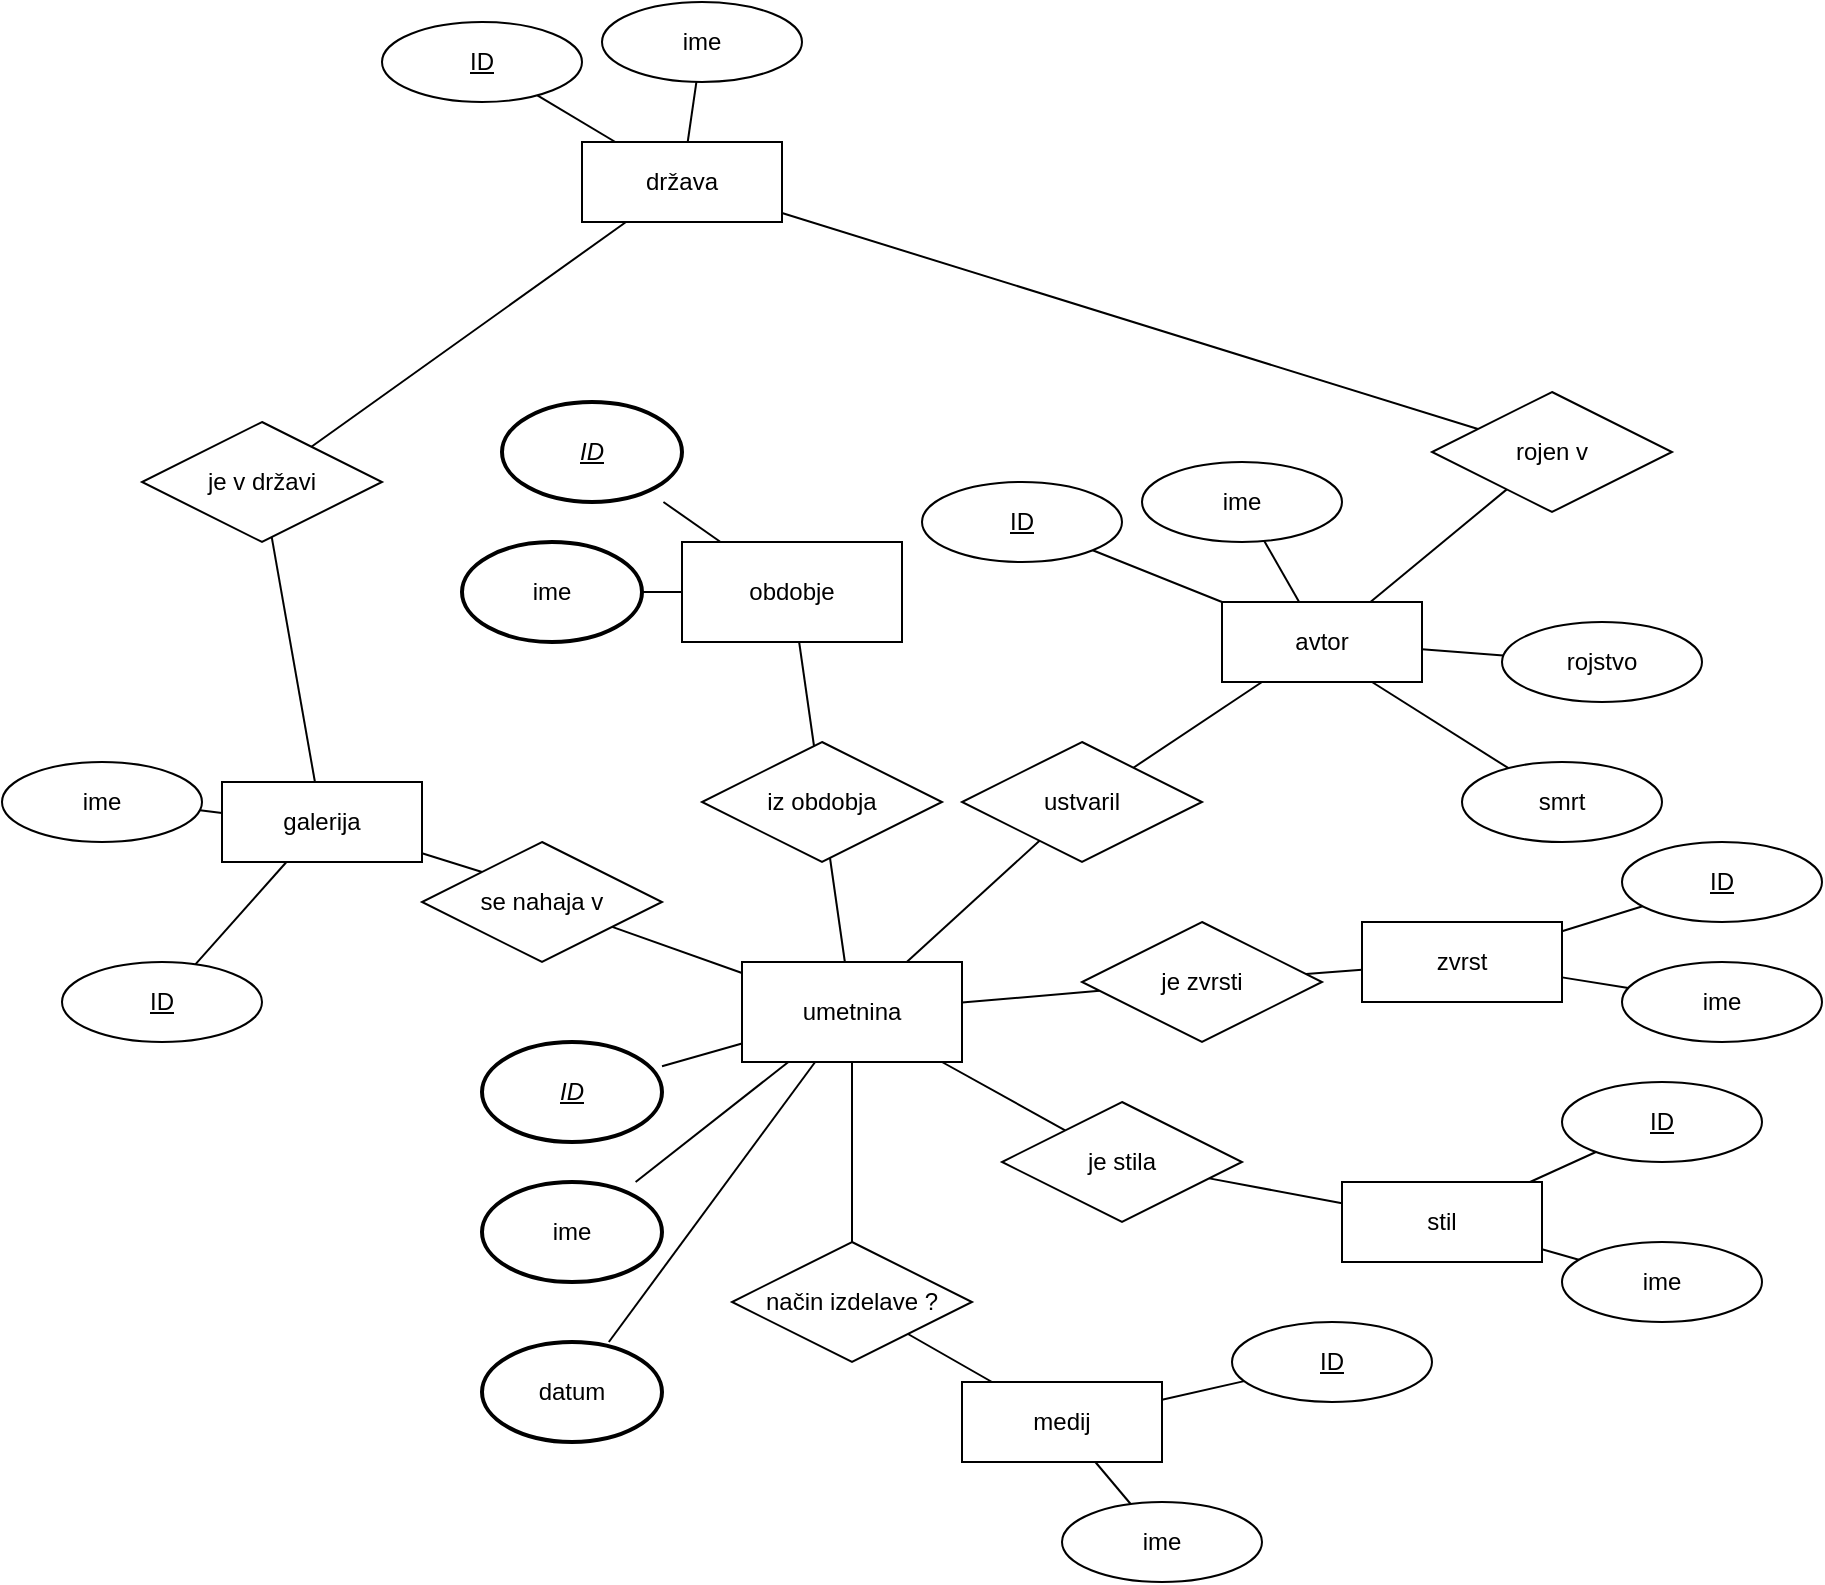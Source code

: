 <mxfile version="12.9.5" type="github"><diagram id="lrbCFqeFvCg2R_fCBPwK" name="Page-1"><mxGraphModel dx="2272" dy="1930" grid="1" gridSize="10" guides="1" tooltips="1" connect="1" arrows="1" fold="1" page="1" pageScale="1" pageWidth="850" pageHeight="1100" math="0" shadow="0"><root><mxCell id="0"/><mxCell id="1" parent="0"/><mxCell id="a2QiMiERUw_Ic68rEE7c-8" style="edgeStyle=none;rounded=0;orthogonalLoop=1;jettySize=auto;html=1;startArrow=none;startFill=0;endArrow=none;endFill=0;strokeColor=#000000;" edge="1" parent="1" source="_SwlO-Mf9NQCmfAPXuAh-3" target="_SwlO-Mf9NQCmfAPXuAh-5"><mxGeometry relative="1" as="geometry"/></mxCell><mxCell id="a2QiMiERUw_Ic68rEE7c-9" style="edgeStyle=none;rounded=0;orthogonalLoop=1;jettySize=auto;html=1;startArrow=none;startFill=0;endArrow=none;endFill=0;strokeColor=#000000;" edge="1" parent="1" source="_SwlO-Mf9NQCmfAPXuAh-3" target="_SwlO-Mf9NQCmfAPXuAh-7"><mxGeometry relative="1" as="geometry"/></mxCell><mxCell id="a2QiMiERUw_Ic68rEE7c-26" style="edgeStyle=none;rounded=0;jumpSize=0;orthogonalLoop=1;jettySize=auto;html=1;startArrow=none;startFill=0;startSize=0;endArrow=none;endFill=0;endSize=0;targetPerimeterSpacing=0;strokeColor=#000000;strokeWidth=1;" edge="1" parent="1" source="_SwlO-Mf9NQCmfAPXuAh-3" target="a2QiMiERUw_Ic68rEE7c-25"><mxGeometry relative="1" as="geometry"/></mxCell><mxCell id="a2QiMiERUw_Ic68rEE7c-32" style="edgeStyle=none;rounded=0;jumpSize=0;orthogonalLoop=1;jettySize=auto;html=1;startArrow=none;startFill=0;startSize=0;endArrow=none;endFill=0;endSize=0;targetPerimeterSpacing=0;strokeColor=#000000;strokeWidth=1;" edge="1" parent="1" source="_SwlO-Mf9NQCmfAPXuAh-3" target="a2QiMiERUw_Ic68rEE7c-28"><mxGeometry relative="1" as="geometry"/></mxCell><mxCell id="a2QiMiERUw_Ic68rEE7c-33" style="edgeStyle=none;rounded=0;jumpSize=0;orthogonalLoop=1;jettySize=auto;html=1;startArrow=none;startFill=0;startSize=0;endArrow=none;endFill=0;endSize=0;targetPerimeterSpacing=0;strokeColor=#000000;strokeWidth=1;" edge="1" parent="1" source="_SwlO-Mf9NQCmfAPXuAh-3" target="a2QiMiERUw_Ic68rEE7c-29"><mxGeometry relative="1" as="geometry"/></mxCell><mxCell id="a2QiMiERUw_Ic68rEE7c-34" style="edgeStyle=none;rounded=0;jumpSize=0;orthogonalLoop=1;jettySize=auto;html=1;startArrow=none;startFill=0;startSize=0;endArrow=none;endFill=0;endSize=0;targetPerimeterSpacing=0;strokeColor=#000000;strokeWidth=1;" edge="1" parent="1" source="_SwlO-Mf9NQCmfAPXuAh-3" target="a2QiMiERUw_Ic68rEE7c-30"><mxGeometry relative="1" as="geometry"/></mxCell><mxCell id="a2QiMiERUw_Ic68rEE7c-35" style="edgeStyle=none;rounded=0;jumpSize=0;orthogonalLoop=1;jettySize=auto;html=1;startArrow=none;startFill=0;startSize=0;endArrow=none;endFill=0;endSize=0;targetPerimeterSpacing=0;strokeColor=#000000;strokeWidth=1;" edge="1" parent="1" source="_SwlO-Mf9NQCmfAPXuAh-3" target="a2QiMiERUw_Ic68rEE7c-31"><mxGeometry relative="1" as="geometry"/></mxCell><mxCell id="_SwlO-Mf9NQCmfAPXuAh-3" value="umetnina" style="rounded=0;whiteSpace=wrap;html=1;" parent="1" vertex="1"><mxGeometry x="130" y="310" width="110" height="50" as="geometry"/></mxCell><mxCell id="_SwlO-Mf9NQCmfAPXuAh-5" value="&lt;u&gt;&lt;i&gt;ID&lt;/i&gt;&lt;/u&gt;" style="strokeWidth=2;html=1;shape=mxgraph.flowchart.start_1;whiteSpace=wrap;" parent="1" vertex="1"><mxGeometry y="350" width="90" height="50" as="geometry"/></mxCell><mxCell id="_SwlO-Mf9NQCmfAPXuAh-7" value="&lt;div&gt;ime&lt;/div&gt;" style="strokeWidth=2;html=1;shape=mxgraph.flowchart.start_1;whiteSpace=wrap;" parent="1" vertex="1"><mxGeometry y="420" width="90" height="50" as="geometry"/></mxCell><mxCell id="a2QiMiERUw_Ic68rEE7c-12" style="edgeStyle=none;rounded=0;orthogonalLoop=1;jettySize=auto;html=1;startArrow=none;startFill=0;endArrow=none;endFill=0;strokeColor=#000000;" edge="1" parent="1" source="a2QiMiERUw_Ic68rEE7c-10" target="_SwlO-Mf9NQCmfAPXuAh-3"><mxGeometry relative="1" as="geometry"/></mxCell><mxCell id="a2QiMiERUw_Ic68rEE7c-10" value="datum" style="strokeWidth=2;html=1;shape=mxgraph.flowchart.start_1;whiteSpace=wrap;" vertex="1" parent="1"><mxGeometry y="500" width="90" height="50" as="geometry"/></mxCell><mxCell id="a2QiMiERUw_Ic68rEE7c-17" value="obdobje" style="rounded=0;whiteSpace=wrap;html=1;" vertex="1" parent="1"><mxGeometry x="100" y="100" width="110" height="50" as="geometry"/></mxCell><mxCell id="a2QiMiERUw_Ic68rEE7c-20" style="edgeStyle=none;rounded=0;jumpSize=0;orthogonalLoop=1;jettySize=auto;html=1;startArrow=none;startFill=0;startSize=0;endArrow=none;endFill=0;endSize=0;targetPerimeterSpacing=0;strokeColor=#000000;strokeWidth=1;" edge="1" parent="1" source="a2QiMiERUw_Ic68rEE7c-19" target="a2QiMiERUw_Ic68rEE7c-17"><mxGeometry relative="1" as="geometry"/></mxCell><mxCell id="a2QiMiERUw_Ic68rEE7c-19" value="&lt;u&gt;&lt;i&gt;ID&lt;/i&gt;&lt;/u&gt;" style="strokeWidth=2;html=1;shape=mxgraph.flowchart.start_1;whiteSpace=wrap;" vertex="1" parent="1"><mxGeometry x="10" y="30" width="90" height="50" as="geometry"/></mxCell><mxCell id="a2QiMiERUw_Ic68rEE7c-22" style="edgeStyle=none;rounded=0;jumpSize=0;orthogonalLoop=1;jettySize=auto;html=1;startArrow=none;startFill=0;startSize=0;endArrow=none;endFill=0;endSize=0;targetPerimeterSpacing=0;strokeColor=#000000;strokeWidth=1;" edge="1" parent="1" source="a2QiMiERUw_Ic68rEE7c-21" target="a2QiMiERUw_Ic68rEE7c-17"><mxGeometry relative="1" as="geometry"/></mxCell><mxCell id="a2QiMiERUw_Ic68rEE7c-21" value="&lt;div&gt;ime&lt;/div&gt;" style="strokeWidth=2;html=1;shape=mxgraph.flowchart.start_1;whiteSpace=wrap;" vertex="1" parent="1"><mxGeometry x="-10" y="100" width="90" height="50" as="geometry"/></mxCell><mxCell id="a2QiMiERUw_Ic68rEE7c-27" style="edgeStyle=none;rounded=0;jumpSize=0;orthogonalLoop=1;jettySize=auto;html=1;startArrow=none;startFill=0;startSize=0;endArrow=none;endFill=0;endSize=0;targetPerimeterSpacing=0;strokeColor=#000000;strokeWidth=1;" edge="1" parent="1" source="a2QiMiERUw_Ic68rEE7c-25" target="a2QiMiERUw_Ic68rEE7c-17"><mxGeometry relative="1" as="geometry"/></mxCell><mxCell id="a2QiMiERUw_Ic68rEE7c-25" value="iz obdobja" style="shape=rhombus;perimeter=rhombusPerimeter;whiteSpace=wrap;html=1;align=center;" vertex="1" parent="1"><mxGeometry x="110" y="200" width="120" height="60" as="geometry"/></mxCell><mxCell id="a2QiMiERUw_Ic68rEE7c-37" style="edgeStyle=none;rounded=0;jumpSize=0;orthogonalLoop=1;jettySize=auto;html=1;startArrow=none;startFill=0;startSize=0;endArrow=none;endFill=0;endSize=0;targetPerimeterSpacing=0;strokeColor=#000000;strokeWidth=1;" edge="1" parent="1" source="a2QiMiERUw_Ic68rEE7c-28" target="a2QiMiERUw_Ic68rEE7c-36"><mxGeometry relative="1" as="geometry"/></mxCell><mxCell id="a2QiMiERUw_Ic68rEE7c-28" value="ustvaril" style="shape=rhombus;perimeter=rhombusPerimeter;whiteSpace=wrap;html=1;align=center;" vertex="1" parent="1"><mxGeometry x="240" y="200" width="120" height="60" as="geometry"/></mxCell><mxCell id="a2QiMiERUw_Ic68rEE7c-29" value="je zvrsti" style="shape=rhombus;perimeter=rhombusPerimeter;whiteSpace=wrap;html=1;align=center;" vertex="1" parent="1"><mxGeometry x="300" y="290" width="120" height="60" as="geometry"/></mxCell><mxCell id="a2QiMiERUw_Ic68rEE7c-68" style="edgeStyle=none;rounded=0;jumpSize=0;orthogonalLoop=1;jettySize=auto;html=1;startArrow=none;startFill=0;startSize=0;endArrow=none;endFill=0;endSize=0;targetPerimeterSpacing=0;strokeColor=#000000;strokeWidth=1;" edge="1" parent="1" source="a2QiMiERUw_Ic68rEE7c-30" target="a2QiMiERUw_Ic68rEE7c-63"><mxGeometry relative="1" as="geometry"/></mxCell><mxCell id="a2QiMiERUw_Ic68rEE7c-30" value="je stila" style="shape=rhombus;perimeter=rhombusPerimeter;whiteSpace=wrap;html=1;align=center;" vertex="1" parent="1"><mxGeometry x="260" y="380" width="120" height="60" as="geometry"/></mxCell><mxCell id="a2QiMiERUw_Ic68rEE7c-74" style="edgeStyle=none;rounded=0;jumpSize=0;orthogonalLoop=1;jettySize=auto;html=1;startArrow=none;startFill=0;startSize=0;endArrow=none;endFill=0;endSize=0;targetPerimeterSpacing=0;strokeColor=#000000;strokeWidth=1;" edge="1" parent="1" source="a2QiMiERUw_Ic68rEE7c-31" target="a2QiMiERUw_Ic68rEE7c-69"><mxGeometry relative="1" as="geometry"/></mxCell><mxCell id="a2QiMiERUw_Ic68rEE7c-31" value="način izdelave ?" style="shape=rhombus;perimeter=rhombusPerimeter;whiteSpace=wrap;html=1;align=center;" vertex="1" parent="1"><mxGeometry x="125" y="450" width="120" height="60" as="geometry"/></mxCell><mxCell id="a2QiMiERUw_Ic68rEE7c-85" style="edgeStyle=none;rounded=0;jumpSize=0;orthogonalLoop=1;jettySize=auto;html=1;startArrow=none;startFill=0;startSize=0;endArrow=none;endFill=0;endSize=0;targetPerimeterSpacing=0;strokeColor=#000000;strokeWidth=1;" edge="1" parent="1" source="a2QiMiERUw_Ic68rEE7c-36" target="a2QiMiERUw_Ic68rEE7c-84"><mxGeometry relative="1" as="geometry"/></mxCell><mxCell id="a2QiMiERUw_Ic68rEE7c-36" value="avtor" style="whiteSpace=wrap;html=1;align=center;" vertex="1" parent="1"><mxGeometry x="370" y="130" width="100" height="40" as="geometry"/></mxCell><mxCell id="a2QiMiERUw_Ic68rEE7c-45" style="edgeStyle=none;rounded=0;jumpSize=0;orthogonalLoop=1;jettySize=auto;html=1;startArrow=none;startFill=0;startSize=0;endArrow=none;endFill=0;endSize=0;targetPerimeterSpacing=0;strokeColor=#000000;strokeWidth=1;" edge="1" parent="1" source="a2QiMiERUw_Ic68rEE7c-44" target="a2QiMiERUw_Ic68rEE7c-36"><mxGeometry relative="1" as="geometry"/></mxCell><mxCell id="a2QiMiERUw_Ic68rEE7c-44" value="ime" style="ellipse;whiteSpace=wrap;html=1;align=center;" vertex="1" parent="1"><mxGeometry x="330" y="60" width="100" height="40" as="geometry"/></mxCell><mxCell id="a2QiMiERUw_Ic68rEE7c-49" style="edgeStyle=none;rounded=0;jumpSize=0;orthogonalLoop=1;jettySize=auto;html=1;startArrow=none;startFill=0;startSize=0;endArrow=none;endFill=0;endSize=0;targetPerimeterSpacing=0;strokeColor=#000000;strokeWidth=1;" edge="1" parent="1" source="a2QiMiERUw_Ic68rEE7c-48" target="a2QiMiERUw_Ic68rEE7c-36"><mxGeometry relative="1" as="geometry"/></mxCell><mxCell id="a2QiMiERUw_Ic68rEE7c-48" value="ID" style="ellipse;whiteSpace=wrap;html=1;align=center;fontStyle=4;" vertex="1" parent="1"><mxGeometry x="220" y="70" width="100" height="40" as="geometry"/></mxCell><mxCell id="a2QiMiERUw_Ic68rEE7c-54" style="edgeStyle=none;rounded=0;jumpSize=0;orthogonalLoop=1;jettySize=auto;html=1;startArrow=none;startFill=0;startSize=0;endArrow=none;endFill=0;endSize=0;targetPerimeterSpacing=0;strokeColor=#000000;strokeWidth=1;" edge="1" parent="1" source="a2QiMiERUw_Ic68rEE7c-53" target="a2QiMiERUw_Ic68rEE7c-36"><mxGeometry relative="1" as="geometry"/></mxCell><mxCell id="a2QiMiERUw_Ic68rEE7c-53" value="rojstvo" style="ellipse;whiteSpace=wrap;html=1;align=center;" vertex="1" parent="1"><mxGeometry x="510" y="140" width="100" height="40" as="geometry"/></mxCell><mxCell id="a2QiMiERUw_Ic68rEE7c-56" style="edgeStyle=none;rounded=0;jumpSize=0;orthogonalLoop=1;jettySize=auto;html=1;entryX=0.75;entryY=1;entryDx=0;entryDy=0;startArrow=none;startFill=0;startSize=0;endArrow=none;endFill=0;endSize=0;targetPerimeterSpacing=0;strokeColor=#000000;strokeWidth=1;" edge="1" parent="1" source="a2QiMiERUw_Ic68rEE7c-55" target="a2QiMiERUw_Ic68rEE7c-36"><mxGeometry relative="1" as="geometry"/></mxCell><mxCell id="a2QiMiERUw_Ic68rEE7c-55" value="smrt" style="ellipse;whiteSpace=wrap;html=1;align=center;" vertex="1" parent="1"><mxGeometry x="490" y="210" width="100" height="40" as="geometry"/></mxCell><mxCell id="a2QiMiERUw_Ic68rEE7c-62" style="edgeStyle=none;rounded=0;jumpSize=0;orthogonalLoop=1;jettySize=auto;html=1;startArrow=none;startFill=0;startSize=0;endArrow=none;endFill=0;endSize=0;targetPerimeterSpacing=0;strokeColor=#000000;strokeWidth=1;" edge="1" parent="1" source="a2QiMiERUw_Ic68rEE7c-57" target="a2QiMiERUw_Ic68rEE7c-29"><mxGeometry relative="1" as="geometry"/></mxCell><mxCell id="a2QiMiERUw_Ic68rEE7c-57" value="zvrst" style="whiteSpace=wrap;html=1;align=center;" vertex="1" parent="1"><mxGeometry x="440" y="290" width="100" height="40" as="geometry"/></mxCell><mxCell id="a2QiMiERUw_Ic68rEE7c-58" style="edgeStyle=none;rounded=0;jumpSize=0;orthogonalLoop=1;jettySize=auto;html=1;startArrow=none;startFill=0;startSize=0;endArrow=none;endFill=0;endSize=0;targetPerimeterSpacing=0;strokeColor=#000000;strokeWidth=1;" edge="1" parent="1" source="a2QiMiERUw_Ic68rEE7c-59" target="a2QiMiERUw_Ic68rEE7c-57"><mxGeometry relative="1" as="geometry"/></mxCell><mxCell id="a2QiMiERUw_Ic68rEE7c-59" value="ime" style="ellipse;whiteSpace=wrap;html=1;align=center;" vertex="1" parent="1"><mxGeometry x="570" y="310" width="100" height="40" as="geometry"/></mxCell><mxCell id="a2QiMiERUw_Ic68rEE7c-60" style="edgeStyle=none;rounded=0;jumpSize=0;orthogonalLoop=1;jettySize=auto;html=1;startArrow=none;startFill=0;startSize=0;endArrow=none;endFill=0;endSize=0;targetPerimeterSpacing=0;strokeColor=#000000;strokeWidth=1;" edge="1" parent="1" source="a2QiMiERUw_Ic68rEE7c-61" target="a2QiMiERUw_Ic68rEE7c-57"><mxGeometry relative="1" as="geometry"/></mxCell><mxCell id="a2QiMiERUw_Ic68rEE7c-61" value="ID" style="ellipse;whiteSpace=wrap;html=1;align=center;fontStyle=4;" vertex="1" parent="1"><mxGeometry x="570" y="250" width="100" height="40" as="geometry"/></mxCell><mxCell id="a2QiMiERUw_Ic68rEE7c-63" value="stil" style="whiteSpace=wrap;html=1;align=center;" vertex="1" parent="1"><mxGeometry x="430" y="420" width="100" height="40" as="geometry"/></mxCell><mxCell id="a2QiMiERUw_Ic68rEE7c-64" style="edgeStyle=none;rounded=0;jumpSize=0;orthogonalLoop=1;jettySize=auto;html=1;startArrow=none;startFill=0;startSize=0;endArrow=none;endFill=0;endSize=0;targetPerimeterSpacing=0;strokeColor=#000000;strokeWidth=1;" edge="1" parent="1" source="a2QiMiERUw_Ic68rEE7c-65" target="a2QiMiERUw_Ic68rEE7c-63"><mxGeometry relative="1" as="geometry"/></mxCell><mxCell id="a2QiMiERUw_Ic68rEE7c-65" value="ime" style="ellipse;whiteSpace=wrap;html=1;align=center;" vertex="1" parent="1"><mxGeometry x="540" y="450" width="100" height="40" as="geometry"/></mxCell><mxCell id="a2QiMiERUw_Ic68rEE7c-66" style="edgeStyle=none;rounded=0;jumpSize=0;orthogonalLoop=1;jettySize=auto;html=1;startArrow=none;startFill=0;startSize=0;endArrow=none;endFill=0;endSize=0;targetPerimeterSpacing=0;strokeColor=#000000;strokeWidth=1;" edge="1" parent="1" source="a2QiMiERUw_Ic68rEE7c-67" target="a2QiMiERUw_Ic68rEE7c-63"><mxGeometry relative="1" as="geometry"/></mxCell><mxCell id="a2QiMiERUw_Ic68rEE7c-67" value="ID" style="ellipse;whiteSpace=wrap;html=1;align=center;fontStyle=4;" vertex="1" parent="1"><mxGeometry x="540" y="370" width="100" height="40" as="geometry"/></mxCell><mxCell id="a2QiMiERUw_Ic68rEE7c-69" value="medij" style="whiteSpace=wrap;html=1;align=center;" vertex="1" parent="1"><mxGeometry x="240" y="520" width="100" height="40" as="geometry"/></mxCell><mxCell id="a2QiMiERUw_Ic68rEE7c-70" style="edgeStyle=none;rounded=0;jumpSize=0;orthogonalLoop=1;jettySize=auto;html=1;startArrow=none;startFill=0;startSize=0;endArrow=none;endFill=0;endSize=0;targetPerimeterSpacing=0;strokeColor=#000000;strokeWidth=1;" edge="1" parent="1" source="a2QiMiERUw_Ic68rEE7c-71" target="a2QiMiERUw_Ic68rEE7c-69"><mxGeometry relative="1" as="geometry"/></mxCell><mxCell id="a2QiMiERUw_Ic68rEE7c-71" value="ime" style="ellipse;whiteSpace=wrap;html=1;align=center;" vertex="1" parent="1"><mxGeometry x="290" y="580" width="100" height="40" as="geometry"/></mxCell><mxCell id="a2QiMiERUw_Ic68rEE7c-72" style="edgeStyle=none;rounded=0;jumpSize=0;orthogonalLoop=1;jettySize=auto;html=1;startArrow=none;startFill=0;startSize=0;endArrow=none;endFill=0;endSize=0;targetPerimeterSpacing=0;strokeColor=#000000;strokeWidth=1;" edge="1" parent="1" source="a2QiMiERUw_Ic68rEE7c-73" target="a2QiMiERUw_Ic68rEE7c-69"><mxGeometry relative="1" as="geometry"/></mxCell><mxCell id="a2QiMiERUw_Ic68rEE7c-73" value="ID" style="ellipse;whiteSpace=wrap;html=1;align=center;fontStyle=4;" vertex="1" parent="1"><mxGeometry x="375" y="490" width="100" height="40" as="geometry"/></mxCell><mxCell id="a2QiMiERUw_Ic68rEE7c-81" style="edgeStyle=none;rounded=0;jumpSize=0;orthogonalLoop=1;jettySize=auto;html=1;entryX=0;entryY=0;entryDx=0;entryDy=0;startArrow=none;startFill=0;startSize=0;endArrow=none;endFill=0;endSize=0;targetPerimeterSpacing=0;strokeColor=#000000;strokeWidth=1;" edge="1" parent="1" source="a2QiMiERUw_Ic68rEE7c-75" target="a2QiMiERUw_Ic68rEE7c-80"><mxGeometry relative="1" as="geometry"/></mxCell><mxCell id="a2QiMiERUw_Ic68rEE7c-87" style="edgeStyle=none;rounded=0;jumpSize=0;orthogonalLoop=1;jettySize=auto;html=1;startArrow=none;startFill=0;startSize=0;endArrow=none;endFill=0;endSize=0;targetPerimeterSpacing=0;strokeColor=#000000;strokeWidth=1;" edge="1" parent="1" source="a2QiMiERUw_Ic68rEE7c-75" target="a2QiMiERUw_Ic68rEE7c-86"><mxGeometry relative="1" as="geometry"/></mxCell><mxCell id="a2QiMiERUw_Ic68rEE7c-75" value="galerija" style="whiteSpace=wrap;html=1;align=center;" vertex="1" parent="1"><mxGeometry x="-130" y="220" width="100" height="40" as="geometry"/></mxCell><mxCell id="a2QiMiERUw_Ic68rEE7c-76" style="edgeStyle=none;rounded=0;jumpSize=0;orthogonalLoop=1;jettySize=auto;html=1;startArrow=none;startFill=0;startSize=0;endArrow=none;endFill=0;endSize=0;targetPerimeterSpacing=0;strokeColor=#000000;strokeWidth=1;" edge="1" parent="1" source="a2QiMiERUw_Ic68rEE7c-77" target="a2QiMiERUw_Ic68rEE7c-75"><mxGeometry relative="1" as="geometry"/></mxCell><mxCell id="a2QiMiERUw_Ic68rEE7c-77" value="ime" style="ellipse;whiteSpace=wrap;html=1;align=center;" vertex="1" parent="1"><mxGeometry x="-240" y="210" width="100" height="40" as="geometry"/></mxCell><mxCell id="a2QiMiERUw_Ic68rEE7c-78" style="edgeStyle=none;rounded=0;jumpSize=0;orthogonalLoop=1;jettySize=auto;html=1;startArrow=none;startFill=0;startSize=0;endArrow=none;endFill=0;endSize=0;targetPerimeterSpacing=0;strokeColor=#000000;strokeWidth=1;" edge="1" parent="1" source="a2QiMiERUw_Ic68rEE7c-79" target="a2QiMiERUw_Ic68rEE7c-75"><mxGeometry relative="1" as="geometry"/></mxCell><mxCell id="a2QiMiERUw_Ic68rEE7c-79" value="ID" style="ellipse;whiteSpace=wrap;html=1;align=center;fontStyle=4;" vertex="1" parent="1"><mxGeometry x="-210" y="310" width="100" height="40" as="geometry"/></mxCell><mxCell id="a2QiMiERUw_Ic68rEE7c-82" style="edgeStyle=none;rounded=0;jumpSize=0;orthogonalLoop=1;jettySize=auto;html=1;startArrow=none;startFill=0;startSize=0;endArrow=none;endFill=0;endSize=0;targetPerimeterSpacing=0;strokeColor=#000000;strokeWidth=1;" edge="1" parent="1" source="a2QiMiERUw_Ic68rEE7c-80" target="_SwlO-Mf9NQCmfAPXuAh-3"><mxGeometry relative="1" as="geometry"/></mxCell><mxCell id="a2QiMiERUw_Ic68rEE7c-80" value="se nahaja v" style="shape=rhombus;perimeter=rhombusPerimeter;whiteSpace=wrap;html=1;align=center;" vertex="1" parent="1"><mxGeometry x="-30" y="250" width="120" height="60" as="geometry"/></mxCell><mxCell id="a2QiMiERUw_Ic68rEE7c-84" value="rojen v" style="shape=rhombus;perimeter=rhombusPerimeter;whiteSpace=wrap;html=1;align=center;" vertex="1" parent="1"><mxGeometry x="475" y="25" width="120" height="60" as="geometry"/></mxCell><mxCell id="a2QiMiERUw_Ic68rEE7c-89" style="edgeStyle=none;rounded=0;jumpSize=0;orthogonalLoop=1;jettySize=auto;html=1;startArrow=none;startFill=0;startSize=0;endArrow=none;endFill=0;endSize=0;targetPerimeterSpacing=0;strokeColor=#000000;strokeWidth=1;" edge="1" parent="1" source="a2QiMiERUw_Ic68rEE7c-86" target="a2QiMiERUw_Ic68rEE7c-88"><mxGeometry relative="1" as="geometry"/></mxCell><mxCell id="a2QiMiERUw_Ic68rEE7c-86" value="je v državi" style="shape=rhombus;perimeter=rhombusPerimeter;whiteSpace=wrap;html=1;align=center;" vertex="1" parent="1"><mxGeometry x="-170" y="40" width="120" height="60" as="geometry"/></mxCell><mxCell id="a2QiMiERUw_Ic68rEE7c-90" style="edgeStyle=none;rounded=0;jumpSize=0;orthogonalLoop=1;jettySize=auto;html=1;startArrow=none;startFill=0;startSize=0;endArrow=none;endFill=0;endSize=0;targetPerimeterSpacing=0;strokeColor=#000000;strokeWidth=1;" edge="1" parent="1" source="a2QiMiERUw_Ic68rEE7c-88" target="a2QiMiERUw_Ic68rEE7c-84"><mxGeometry relative="1" as="geometry"/></mxCell><mxCell id="a2QiMiERUw_Ic68rEE7c-88" value="država" style="whiteSpace=wrap;html=1;align=center;" vertex="1" parent="1"><mxGeometry x="50" y="-100" width="100" height="40" as="geometry"/></mxCell><mxCell id="a2QiMiERUw_Ic68rEE7c-94" style="edgeStyle=none;rounded=0;jumpSize=0;orthogonalLoop=1;jettySize=auto;html=1;startArrow=none;startFill=0;startSize=0;endArrow=none;endFill=0;endSize=0;targetPerimeterSpacing=0;strokeColor=#000000;strokeWidth=1;" edge="1" parent="1" source="a2QiMiERUw_Ic68rEE7c-91" target="a2QiMiERUw_Ic68rEE7c-88"><mxGeometry relative="1" as="geometry"/></mxCell><mxCell id="a2QiMiERUw_Ic68rEE7c-91" value="ime" style="ellipse;whiteSpace=wrap;html=1;align=center;" vertex="1" parent="1"><mxGeometry x="60" y="-170" width="100" height="40" as="geometry"/></mxCell><mxCell id="a2QiMiERUw_Ic68rEE7c-93" style="edgeStyle=none;rounded=0;jumpSize=0;orthogonalLoop=1;jettySize=auto;html=1;startArrow=none;startFill=0;startSize=0;endArrow=none;endFill=0;endSize=0;targetPerimeterSpacing=0;strokeColor=#000000;strokeWidth=1;" edge="1" parent="1" source="a2QiMiERUw_Ic68rEE7c-92" target="a2QiMiERUw_Ic68rEE7c-88"><mxGeometry relative="1" as="geometry"/></mxCell><mxCell id="a2QiMiERUw_Ic68rEE7c-92" value="ID" style="ellipse;whiteSpace=wrap;html=1;align=center;fontStyle=4;" vertex="1" parent="1"><mxGeometry x="-50" y="-160" width="100" height="40" as="geometry"/></mxCell></root></mxGraphModel></diagram></mxfile>